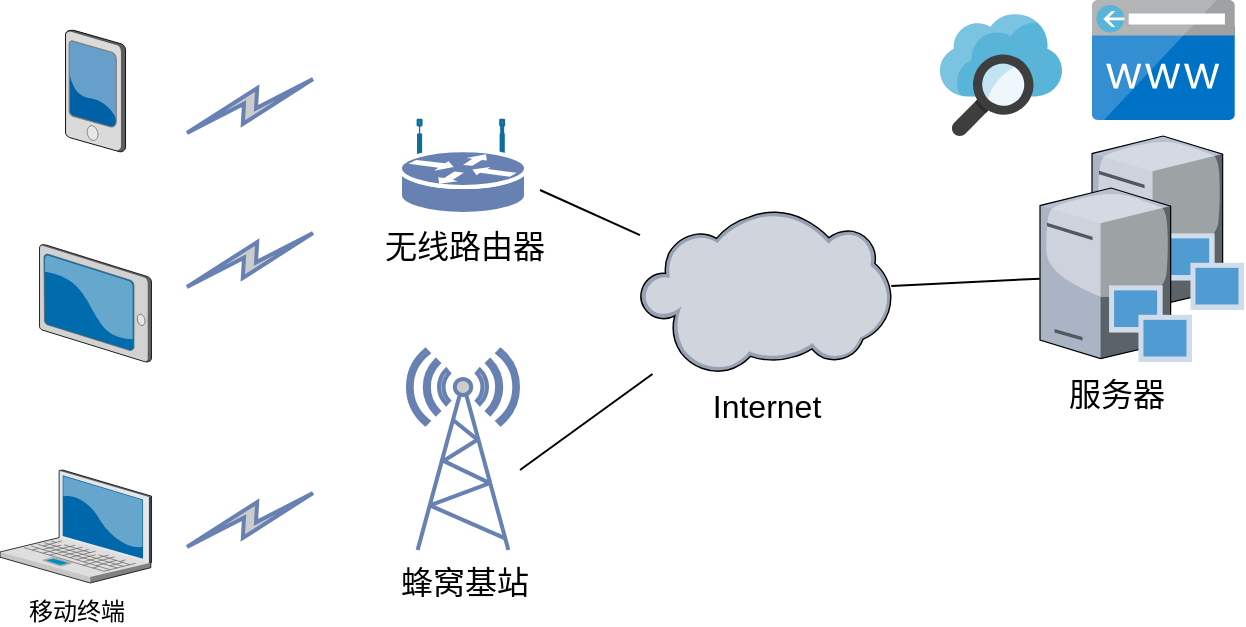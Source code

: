 <mxfile version="12.7.1" type="github">
  <diagram id="KmwrGCwzeyCqLZFn_2tw" name="Page-1">
    <mxGraphModel dx="946" dy="477" grid="0" gridSize="10" guides="1" tooltips="1" connect="1" arrows="1" fold="1" page="1" pageScale="1" pageWidth="827" pageHeight="1169" math="0" shadow="0">
      <root>
        <mxCell id="0" />
        <mxCell id="1" parent="0" />
        <mxCell id="YLXUXDJp3LFLk9qvPLuZ-22" style="edgeStyle=none;rounded=0;orthogonalLoop=1;jettySize=auto;html=1;endArrow=none;endFill=0;" edge="1" parent="1" target="YLXUXDJp3LFLk9qvPLuZ-7">
          <mxGeometry relative="1" as="geometry">
            <mxPoint x="390" y="300" as="sourcePoint" />
          </mxGeometry>
        </mxCell>
        <mxCell id="YLXUXDJp3LFLk9qvPLuZ-1" value="&lt;font style=&quot;font-size: 16px&quot; color=&quot;#000000&quot;&gt;蜂窝基站&lt;/font&gt;" style="fontColor=#0066CC;verticalAlign=top;verticalLabelPosition=bottom;labelPosition=center;align=center;html=1;outlineConnect=0;fillColor=#CCCCCC;strokeColor=#6881B3;gradientColor=none;gradientDirection=north;strokeWidth=2;shape=mxgraph.networks.radio_tower;" vertex="1" parent="1">
          <mxGeometry x="334" y="240" width="55" height="100" as="geometry" />
        </mxCell>
        <mxCell id="YLXUXDJp3LFLk9qvPLuZ-3" value="" style="verticalLabelPosition=bottom;aspect=fixed;html=1;verticalAlign=top;strokeColor=none;align=center;outlineConnect=0;shape=mxgraph.citrix.provisioning_server;" vertex="1" parent="1">
          <mxGeometry x="676" y="133" width="76" height="87" as="geometry" />
        </mxCell>
        <mxCell id="YLXUXDJp3LFLk9qvPLuZ-4" value="移动终端" style="verticalLabelPosition=bottom;aspect=fixed;html=1;verticalAlign=top;strokeColor=none;align=center;outlineConnect=0;shape=mxgraph.citrix.laptop_2;" vertex="1" parent="1">
          <mxGeometry x="130" y="300" width="75.77" height="56.5" as="geometry" />
        </mxCell>
        <mxCell id="YLXUXDJp3LFLk9qvPLuZ-5" value="" style="verticalLabelPosition=bottom;aspect=fixed;html=1;verticalAlign=top;strokeColor=none;align=center;outlineConnect=0;shape=mxgraph.citrix.pda;" vertex="1" parent="1">
          <mxGeometry x="162.77" y="80" width="30" height="61" as="geometry" />
        </mxCell>
        <mxCell id="YLXUXDJp3LFLk9qvPLuZ-6" value="" style="verticalLabelPosition=bottom;aspect=fixed;html=1;verticalAlign=top;strokeColor=none;align=center;outlineConnect=0;shape=mxgraph.citrix.tablet_2;" vertex="1" parent="1">
          <mxGeometry x="149.77" y="187.27" width="56" height="58.73" as="geometry" />
        </mxCell>
        <mxCell id="YLXUXDJp3LFLk9qvPLuZ-21" style="edgeStyle=none;rounded=0;orthogonalLoop=1;jettySize=auto;html=1;endArrow=none;endFill=0;" edge="1" parent="1" source="YLXUXDJp3LFLk9qvPLuZ-7">
          <mxGeometry relative="1" as="geometry">
            <mxPoint x="400" y="160" as="targetPoint" />
          </mxGeometry>
        </mxCell>
        <mxCell id="YLXUXDJp3LFLk9qvPLuZ-23" style="edgeStyle=none;rounded=0;orthogonalLoop=1;jettySize=auto;html=1;endArrow=none;endFill=0;" edge="1" parent="1" source="YLXUXDJp3LFLk9qvPLuZ-7" target="YLXUXDJp3LFLk9qvPLuZ-8">
          <mxGeometry relative="1" as="geometry" />
        </mxCell>
        <mxCell id="YLXUXDJp3LFLk9qvPLuZ-7" value="&lt;font style=&quot;font-size: 16px&quot;&gt;Internet&lt;/font&gt;" style="verticalLabelPosition=bottom;aspect=fixed;html=1;verticalAlign=top;strokeColor=none;align=center;outlineConnect=0;shape=mxgraph.citrix.cloud;" vertex="1" parent="1">
          <mxGeometry x="450" y="170" width="125.64" height="82" as="geometry" />
        </mxCell>
        <mxCell id="YLXUXDJp3LFLk9qvPLuZ-8" value="&lt;font style=&quot;font-size: 16px&quot;&gt;服务器&lt;/font&gt;" style="verticalLabelPosition=bottom;aspect=fixed;html=1;verticalAlign=top;strokeColor=none;align=center;outlineConnect=0;shape=mxgraph.citrix.provisioning_server;" vertex="1" parent="1">
          <mxGeometry x="650" y="159" width="76" height="87" as="geometry" />
        </mxCell>
        <mxCell id="YLXUXDJp3LFLk9qvPLuZ-10" value="" style="aspect=fixed;html=1;points=[];align=center;image;fontSize=12;image=img/lib/mscae/Search.svg;" vertex="1" parent="1">
          <mxGeometry x="600" y="72" width="61" height="61" as="geometry" />
        </mxCell>
        <mxCell id="YLXUXDJp3LFLk9qvPLuZ-11" value="" style="aspect=fixed;html=1;points=[];align=center;image;fontSize=12;image=img/lib/mscae/CustomDomain.svg;" vertex="1" parent="1">
          <mxGeometry x="676" y="65" width="71.42" height="60" as="geometry" />
        </mxCell>
        <mxCell id="YLXUXDJp3LFLk9qvPLuZ-12" value="&lt;font style=&quot;font-size: 16px&quot;&gt;无线路由器&lt;/font&gt;" style="shape=mxgraph.cisco.routers.wireless_router;html=1;pointerEvents=1;dashed=0;fillColor=#6881B3;strokeColor=#ffffff;strokeWidth=2;verticalLabelPosition=bottom;verticalAlign=top;align=center;outlineConnect=0;" vertex="1" parent="1">
          <mxGeometry x="330" y="125" width="63" height="47" as="geometry" />
        </mxCell>
        <mxCell id="YLXUXDJp3LFLk9qvPLuZ-24" value="" style="html=1;outlineConnect=0;fillColor=#CCCCCC;strokeColor=#6881B3;gradientColor=none;gradientDirection=north;strokeWidth=2;shape=mxgraph.networks.comm_link_edge;html=1;endArrow=none;endFill=0;" edge="1" parent="1">
          <mxGeometry width="100" height="100" relative="1" as="geometry">
            <mxPoint x="220" y="133" as="sourcePoint" />
            <mxPoint x="290" y="103" as="targetPoint" />
          </mxGeometry>
        </mxCell>
        <mxCell id="YLXUXDJp3LFLk9qvPLuZ-25" value="" style="html=1;outlineConnect=0;fillColor=#CCCCCC;strokeColor=#6881B3;gradientColor=none;gradientDirection=north;strokeWidth=2;shape=mxgraph.networks.comm_link_edge;html=1;endArrow=none;endFill=0;" edge="1" parent="1">
          <mxGeometry width="100" height="100" relative="1" as="geometry">
            <mxPoint x="220" y="210" as="sourcePoint" />
            <mxPoint x="290" y="180" as="targetPoint" />
          </mxGeometry>
        </mxCell>
        <mxCell id="YLXUXDJp3LFLk9qvPLuZ-26" value="" style="html=1;outlineConnect=0;fillColor=#CCCCCC;strokeColor=#6881B3;gradientColor=none;gradientDirection=north;strokeWidth=2;shape=mxgraph.networks.comm_link_edge;html=1;endArrow=none;endFill=0;" edge="1" parent="1">
          <mxGeometry width="100" height="100" relative="1" as="geometry">
            <mxPoint x="220" y="340" as="sourcePoint" />
            <mxPoint x="290" y="310" as="targetPoint" />
          </mxGeometry>
        </mxCell>
      </root>
    </mxGraphModel>
  </diagram>
</mxfile>
